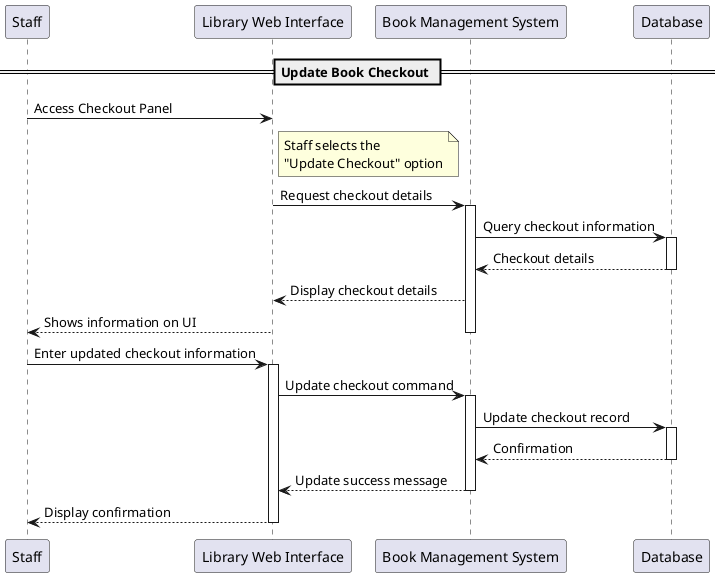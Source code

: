 @startuml
participant Staff as S
participant "Library Web Interface" as LWI
participant "Book Management System" as BMS
participant Database as DB

== Update Book Checkout ==

S -> LWI: Access Checkout Panel
note right of LWI: Staff selects the\n"Update Checkout" option
LWI -> BMS: Request checkout details
activate BMS

BMS -> DB: Query checkout information
activate DB
DB --> BMS: Checkout details
deactivate DB

BMS --> LWI: Display checkout details
LWI --> S: Shows information on UI
deactivate BMS

S -> LWI: Enter updated checkout information
activate LWI
LWI -> BMS: Update checkout command
activate BMS

BMS -> DB: Update checkout record
activate DB
DB --> BMS: Confirmation
deactivate DB

BMS --> LWI: Update success message
deactivate BMS
LWI --> S: Display confirmation
deactivate LWI

@enduml